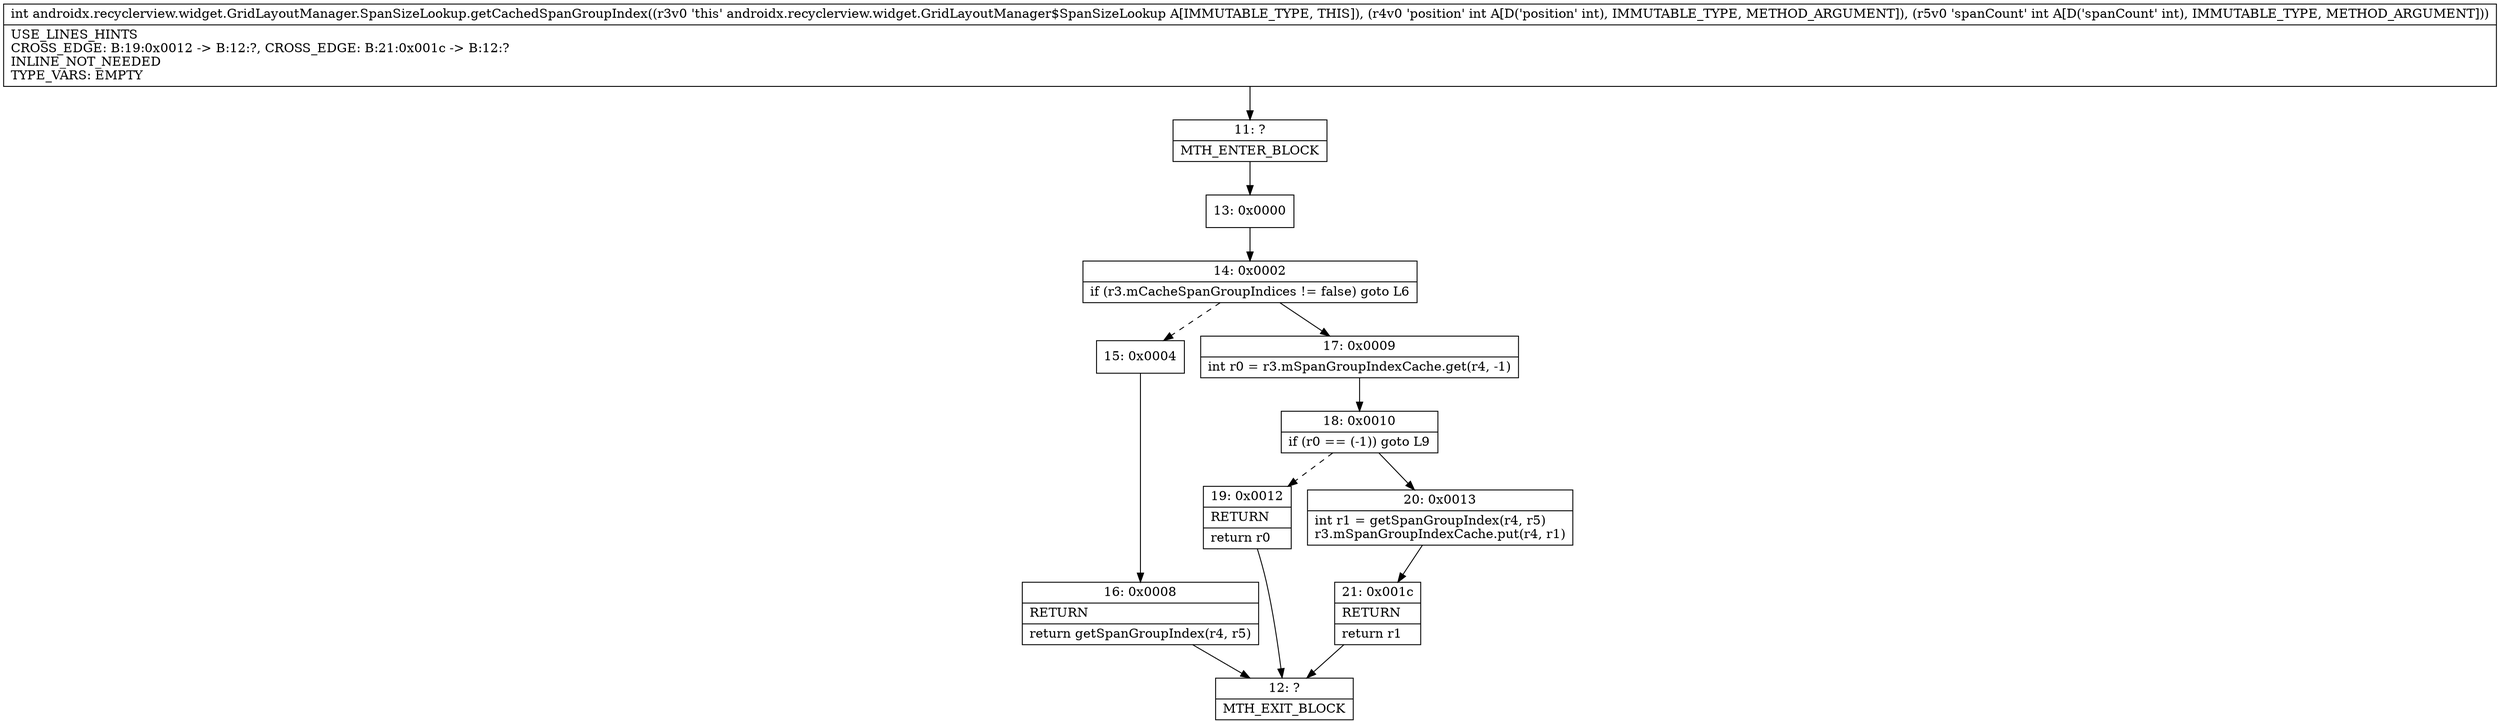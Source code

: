 digraph "CFG forandroidx.recyclerview.widget.GridLayoutManager.SpanSizeLookup.getCachedSpanGroupIndex(II)I" {
Node_11 [shape=record,label="{11\:\ ?|MTH_ENTER_BLOCK\l}"];
Node_13 [shape=record,label="{13\:\ 0x0000}"];
Node_14 [shape=record,label="{14\:\ 0x0002|if (r3.mCacheSpanGroupIndices != false) goto L6\l}"];
Node_15 [shape=record,label="{15\:\ 0x0004}"];
Node_16 [shape=record,label="{16\:\ 0x0008|RETURN\l|return getSpanGroupIndex(r4, r5)\l}"];
Node_12 [shape=record,label="{12\:\ ?|MTH_EXIT_BLOCK\l}"];
Node_17 [shape=record,label="{17\:\ 0x0009|int r0 = r3.mSpanGroupIndexCache.get(r4, \-1)\l}"];
Node_18 [shape=record,label="{18\:\ 0x0010|if (r0 == (\-1)) goto L9\l}"];
Node_19 [shape=record,label="{19\:\ 0x0012|RETURN\l|return r0\l}"];
Node_20 [shape=record,label="{20\:\ 0x0013|int r1 = getSpanGroupIndex(r4, r5)\lr3.mSpanGroupIndexCache.put(r4, r1)\l}"];
Node_21 [shape=record,label="{21\:\ 0x001c|RETURN\l|return r1\l}"];
MethodNode[shape=record,label="{int androidx.recyclerview.widget.GridLayoutManager.SpanSizeLookup.getCachedSpanGroupIndex((r3v0 'this' androidx.recyclerview.widget.GridLayoutManager$SpanSizeLookup A[IMMUTABLE_TYPE, THIS]), (r4v0 'position' int A[D('position' int), IMMUTABLE_TYPE, METHOD_ARGUMENT]), (r5v0 'spanCount' int A[D('spanCount' int), IMMUTABLE_TYPE, METHOD_ARGUMENT]))  | USE_LINES_HINTS\lCROSS_EDGE: B:19:0x0012 \-\> B:12:?, CROSS_EDGE: B:21:0x001c \-\> B:12:?\lINLINE_NOT_NEEDED\lTYPE_VARS: EMPTY\l}"];
MethodNode -> Node_11;Node_11 -> Node_13;
Node_13 -> Node_14;
Node_14 -> Node_15[style=dashed];
Node_14 -> Node_17;
Node_15 -> Node_16;
Node_16 -> Node_12;
Node_17 -> Node_18;
Node_18 -> Node_19[style=dashed];
Node_18 -> Node_20;
Node_19 -> Node_12;
Node_20 -> Node_21;
Node_21 -> Node_12;
}

